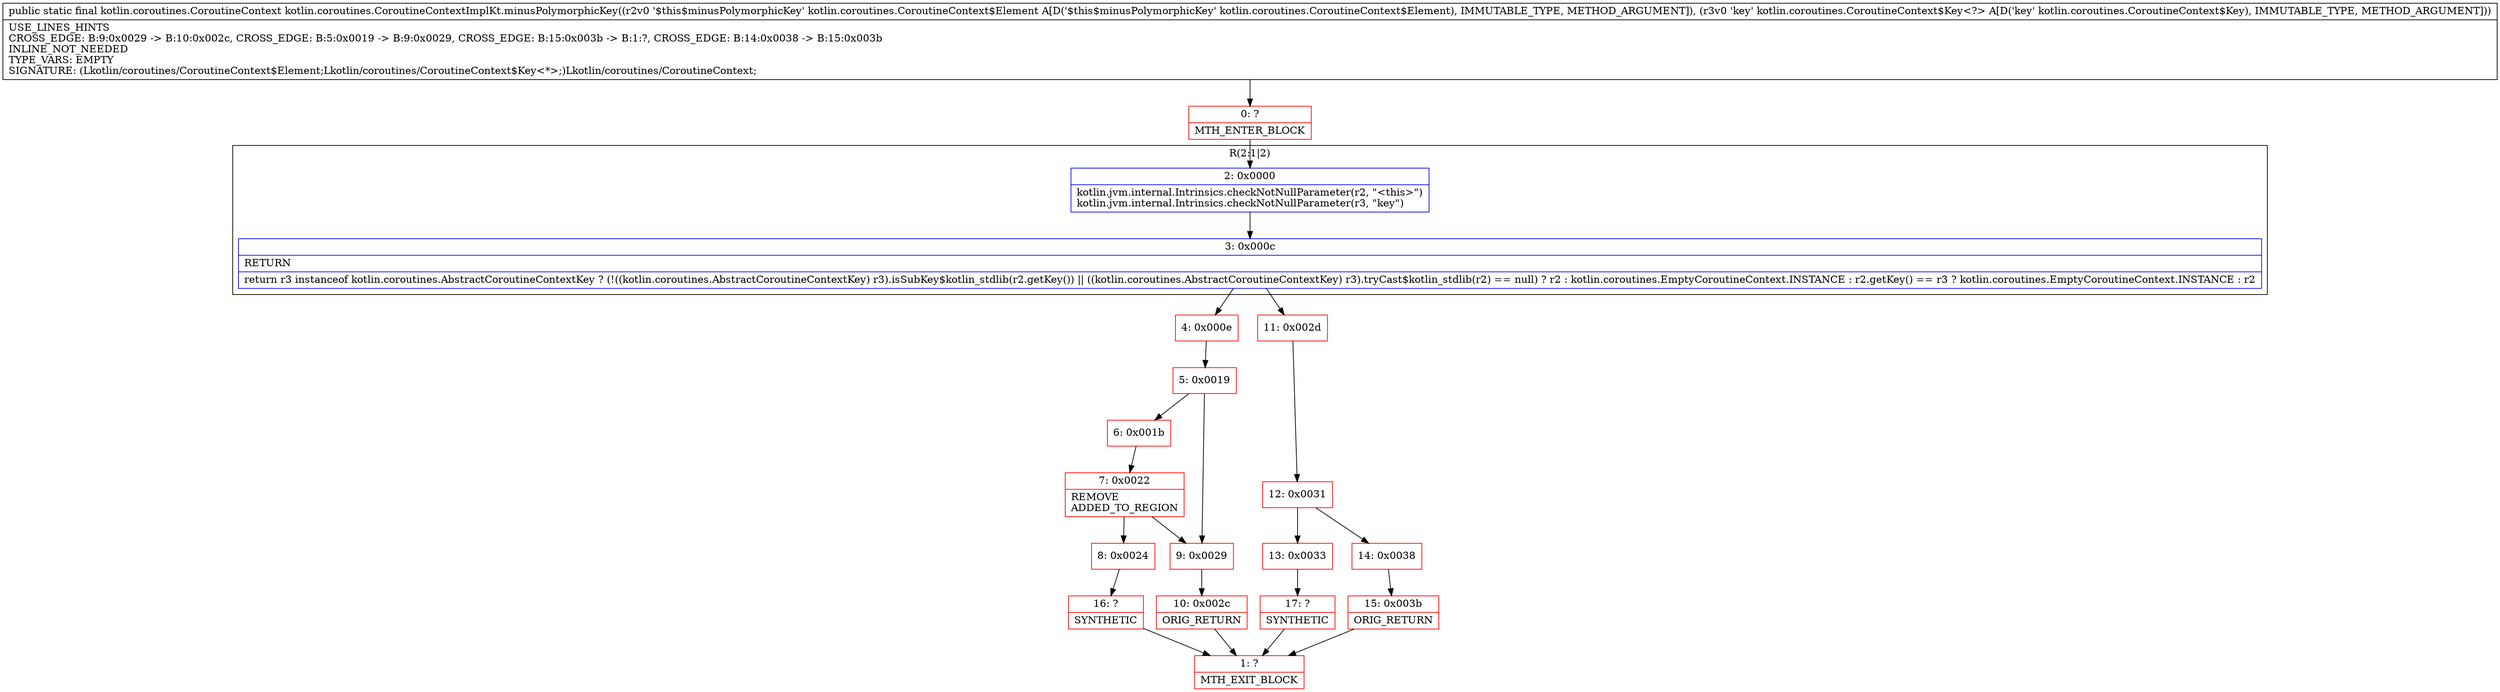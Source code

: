 digraph "CFG forkotlin.coroutines.CoroutineContextImplKt.minusPolymorphicKey(Lkotlin\/coroutines\/CoroutineContext$Element;Lkotlin\/coroutines\/CoroutineContext$Key;)Lkotlin\/coroutines\/CoroutineContext;" {
subgraph cluster_Region_210743560 {
label = "R(2:1|2)";
node [shape=record,color=blue];
Node_2 [shape=record,label="{2\:\ 0x0000|kotlin.jvm.internal.Intrinsics.checkNotNullParameter(r2, \"\<this\>\")\lkotlin.jvm.internal.Intrinsics.checkNotNullParameter(r3, \"key\")\l}"];
Node_3 [shape=record,label="{3\:\ 0x000c|RETURN\l|return r3 instanceof kotlin.coroutines.AbstractCoroutineContextKey ? (!((kotlin.coroutines.AbstractCoroutineContextKey) r3).isSubKey$kotlin_stdlib(r2.getKey()) \|\| ((kotlin.coroutines.AbstractCoroutineContextKey) r3).tryCast$kotlin_stdlib(r2) == null) ? r2 : kotlin.coroutines.EmptyCoroutineContext.INSTANCE : r2.getKey() == r3 ? kotlin.coroutines.EmptyCoroutineContext.INSTANCE : r2\l}"];
}
Node_0 [shape=record,color=red,label="{0\:\ ?|MTH_ENTER_BLOCK\l}"];
Node_4 [shape=record,color=red,label="{4\:\ 0x000e}"];
Node_5 [shape=record,color=red,label="{5\:\ 0x0019}"];
Node_6 [shape=record,color=red,label="{6\:\ 0x001b}"];
Node_7 [shape=record,color=red,label="{7\:\ 0x0022|REMOVE\lADDED_TO_REGION\l}"];
Node_8 [shape=record,color=red,label="{8\:\ 0x0024}"];
Node_16 [shape=record,color=red,label="{16\:\ ?|SYNTHETIC\l}"];
Node_1 [shape=record,color=red,label="{1\:\ ?|MTH_EXIT_BLOCK\l}"];
Node_9 [shape=record,color=red,label="{9\:\ 0x0029}"];
Node_10 [shape=record,color=red,label="{10\:\ 0x002c|ORIG_RETURN\l}"];
Node_11 [shape=record,color=red,label="{11\:\ 0x002d}"];
Node_12 [shape=record,color=red,label="{12\:\ 0x0031}"];
Node_13 [shape=record,color=red,label="{13\:\ 0x0033}"];
Node_17 [shape=record,color=red,label="{17\:\ ?|SYNTHETIC\l}"];
Node_14 [shape=record,color=red,label="{14\:\ 0x0038}"];
Node_15 [shape=record,color=red,label="{15\:\ 0x003b|ORIG_RETURN\l}"];
MethodNode[shape=record,label="{public static final kotlin.coroutines.CoroutineContext kotlin.coroutines.CoroutineContextImplKt.minusPolymorphicKey((r2v0 '$this$minusPolymorphicKey' kotlin.coroutines.CoroutineContext$Element A[D('$this$minusPolymorphicKey' kotlin.coroutines.CoroutineContext$Element), IMMUTABLE_TYPE, METHOD_ARGUMENT]), (r3v0 'key' kotlin.coroutines.CoroutineContext$Key\<?\> A[D('key' kotlin.coroutines.CoroutineContext$Key), IMMUTABLE_TYPE, METHOD_ARGUMENT]))  | USE_LINES_HINTS\lCROSS_EDGE: B:9:0x0029 \-\> B:10:0x002c, CROSS_EDGE: B:5:0x0019 \-\> B:9:0x0029, CROSS_EDGE: B:15:0x003b \-\> B:1:?, CROSS_EDGE: B:14:0x0038 \-\> B:15:0x003b\lINLINE_NOT_NEEDED\lTYPE_VARS: EMPTY\lSIGNATURE: (Lkotlin\/coroutines\/CoroutineContext$Element;Lkotlin\/coroutines\/CoroutineContext$Key\<*\>;)Lkotlin\/coroutines\/CoroutineContext;\l}"];
MethodNode -> Node_0;Node_2 -> Node_3;
Node_3 -> Node_4;
Node_3 -> Node_11;
Node_0 -> Node_2;
Node_4 -> Node_5;
Node_5 -> Node_6;
Node_5 -> Node_9;
Node_6 -> Node_7;
Node_7 -> Node_8;
Node_7 -> Node_9;
Node_8 -> Node_16;
Node_16 -> Node_1;
Node_9 -> Node_10;
Node_10 -> Node_1;
Node_11 -> Node_12;
Node_12 -> Node_13;
Node_12 -> Node_14;
Node_13 -> Node_17;
Node_17 -> Node_1;
Node_14 -> Node_15;
Node_15 -> Node_1;
}

